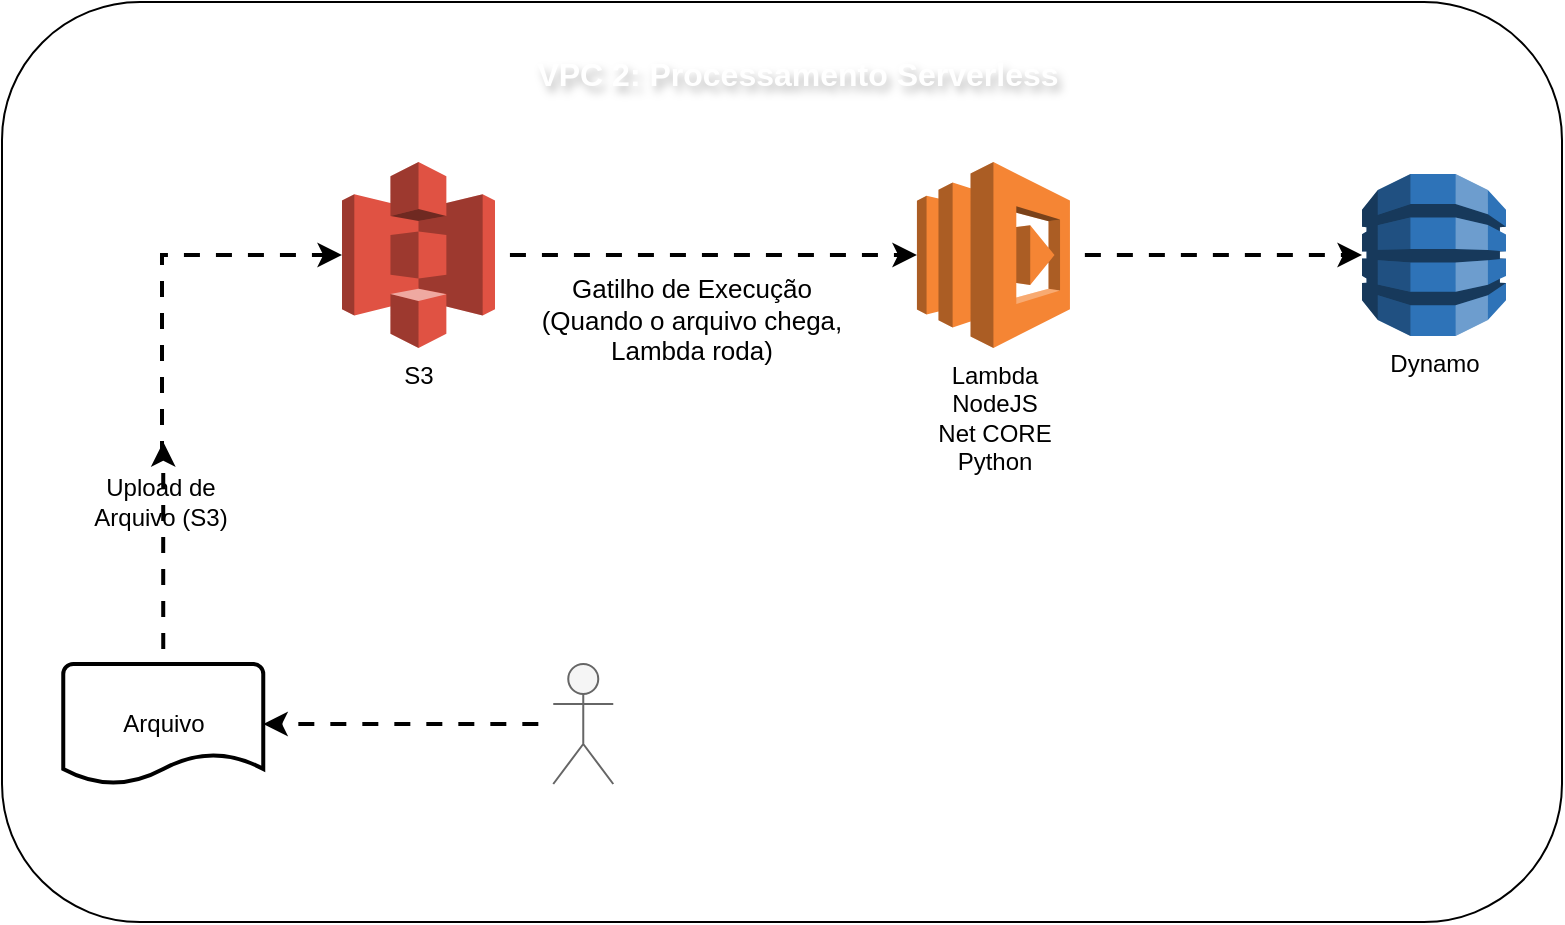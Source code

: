 <mxfile version="28.1.2">
  <diagram name="Página-1" id="yI0vYHvmzMjJBL3T_BDn">
    <mxGraphModel dx="1471" dy="863" grid="1" gridSize="10" guides="1" tooltips="1" connect="1" arrows="1" fold="1" page="1" pageScale="1" pageWidth="827" pageHeight="1169" math="0" shadow="0">
      <root>
        <mxCell id="0" />
        <mxCell id="1" parent="0" />
        <mxCell id="nGmSwzKZHvWV8GSCPyKS-1" value="" style="group" vertex="1" connectable="0" parent="1">
          <mxGeometry x="24" y="60" width="780" height="460" as="geometry" />
        </mxCell>
        <mxCell id="nGmSwzKZHvWV8GSCPyKS-2" value="" style="rounded=1;whiteSpace=wrap;html=1;" vertex="1" parent="nGmSwzKZHvWV8GSCPyKS-1">
          <mxGeometry width="780" height="460" as="geometry" />
        </mxCell>
        <mxCell id="nGmSwzKZHvWV8GSCPyKS-3" value="S3" style="outlineConnect=0;dashed=0;verticalLabelPosition=bottom;verticalAlign=top;align=center;html=1;shape=mxgraph.aws3.s3;fillColor=#E05243;gradientColor=none;" vertex="1" parent="nGmSwzKZHvWV8GSCPyKS-1">
          <mxGeometry x="170" y="80" width="76.5" height="93" as="geometry" />
        </mxCell>
        <mxCell id="nGmSwzKZHvWV8GSCPyKS-4" style="edgeStyle=orthogonalEdgeStyle;rounded=0;orthogonalLoop=1;jettySize=auto;html=1;exitX=1;exitY=0.5;exitDx=0;exitDy=0;exitPerimeter=0;flowAnimation=1;strokeWidth=2;" edge="1" parent="nGmSwzKZHvWV8GSCPyKS-1" source="nGmSwzKZHvWV8GSCPyKS-5" target="nGmSwzKZHvWV8GSCPyKS-13">
          <mxGeometry relative="1" as="geometry" />
        </mxCell>
        <mxCell id="nGmSwzKZHvWV8GSCPyKS-5" value="Lambda&lt;div&gt;NodeJS&lt;/div&gt;&lt;div&gt;Net CORE&lt;/div&gt;&lt;div&gt;Python&lt;/div&gt;" style="outlineConnect=0;dashed=0;verticalLabelPosition=bottom;verticalAlign=top;align=center;html=1;shape=mxgraph.aws3.lambda;fillColor=#F58534;gradientColor=none;" vertex="1" parent="nGmSwzKZHvWV8GSCPyKS-1">
          <mxGeometry x="457.47" y="80" width="76.5" height="93" as="geometry" />
        </mxCell>
        <mxCell id="nGmSwzKZHvWV8GSCPyKS-6" value="" style="endArrow=classic;html=1;rounded=0;flowAnimation=1;strokeWidth=2;exitX=1;exitY=0.5;exitDx=0;exitDy=0;exitPerimeter=0;entryX=0;entryY=0.5;entryDx=0;entryDy=0;entryPerimeter=0;" edge="1" parent="nGmSwzKZHvWV8GSCPyKS-1" source="nGmSwzKZHvWV8GSCPyKS-3" target="nGmSwzKZHvWV8GSCPyKS-5">
          <mxGeometry width="50" height="50" relative="1" as="geometry">
            <mxPoint x="303.5" y="125.91" as="sourcePoint" />
            <mxPoint x="413.5" y="125.91" as="targetPoint" />
          </mxGeometry>
        </mxCell>
        <mxCell id="nGmSwzKZHvWV8GSCPyKS-7" style="edgeStyle=orthogonalEdgeStyle;rounded=0;orthogonalLoop=1;jettySize=auto;html=1;flowAnimation=1;strokeWidth=2;" edge="1" parent="nGmSwzKZHvWV8GSCPyKS-1" source="nGmSwzKZHvWV8GSCPyKS-8" target="nGmSwzKZHvWV8GSCPyKS-10">
          <mxGeometry relative="1" as="geometry">
            <mxPoint x="267.63" y="351" as="sourcePoint" />
            <Array as="points" />
          </mxGeometry>
        </mxCell>
        <mxCell id="nGmSwzKZHvWV8GSCPyKS-8" value="&lt;span style=&quot;color: rgb(255, 255, 255); text-wrap-mode: wrap;&quot;&gt;Sistema de arquivos&lt;/span&gt;" style="shape=umlActor;verticalLabelPosition=bottom;verticalAlign=top;html=1;outlineConnect=0;fillColor=#f5f5f5;fontColor=#333333;strokeColor=#666666;" vertex="1" parent="nGmSwzKZHvWV8GSCPyKS-1">
          <mxGeometry x="275.63" y="331" width="30" height="60" as="geometry" />
        </mxCell>
        <mxCell id="nGmSwzKZHvWV8GSCPyKS-9" style="edgeStyle=orthogonalEdgeStyle;rounded=0;orthogonalLoop=1;jettySize=auto;html=1;exitX=0.5;exitY=0;exitDx=0;exitDy=0;exitPerimeter=0;flowAnimation=1;strokeWidth=2;entryX=0.5;entryY=1;entryDx=0;entryDy=0;" edge="1" parent="nGmSwzKZHvWV8GSCPyKS-1" source="nGmSwzKZHvWV8GSCPyKS-10">
          <mxGeometry relative="1" as="geometry">
            <mxPoint x="80.635" y="220" as="targetPoint" />
          </mxGeometry>
        </mxCell>
        <mxCell id="nGmSwzKZHvWV8GSCPyKS-10" value="Arquivo" style="strokeWidth=2;html=1;shape=mxgraph.flowchart.document2;whiteSpace=wrap;size=0.25;" vertex="1" parent="nGmSwzKZHvWV8GSCPyKS-1">
          <mxGeometry x="30.63" y="331" width="100" height="60" as="geometry" />
        </mxCell>
        <mxCell id="nGmSwzKZHvWV8GSCPyKS-11" value="Upload de Arquivo (S3)" style="text;html=1;align=center;verticalAlign=middle;whiteSpace=wrap;rounded=0;" vertex="1" parent="nGmSwzKZHvWV8GSCPyKS-1">
          <mxGeometry x="33.3" y="235" width="93.41" height="30" as="geometry" />
        </mxCell>
        <mxCell id="nGmSwzKZHvWV8GSCPyKS-12" style="edgeStyle=orthogonalEdgeStyle;rounded=0;orthogonalLoop=1;jettySize=auto;html=1;exitX=0.5;exitY=0;exitDx=0;exitDy=0;entryX=0;entryY=0.5;entryDx=0;entryDy=0;entryPerimeter=0;flowAnimation=1;strokeWidth=2;" edge="1" parent="nGmSwzKZHvWV8GSCPyKS-1" source="nGmSwzKZHvWV8GSCPyKS-11" target="nGmSwzKZHvWV8GSCPyKS-3">
          <mxGeometry relative="1" as="geometry" />
        </mxCell>
        <mxCell id="nGmSwzKZHvWV8GSCPyKS-13" value="Dynamo" style="outlineConnect=0;dashed=0;verticalLabelPosition=bottom;verticalAlign=top;align=center;html=1;shape=mxgraph.aws3.dynamo_db;fillColor=#2E73B8;gradientColor=none;" vertex="1" parent="nGmSwzKZHvWV8GSCPyKS-1">
          <mxGeometry x="680" y="86" width="72" height="81" as="geometry" />
        </mxCell>
        <mxCell id="nGmSwzKZHvWV8GSCPyKS-14" value="&lt;b&gt;VPC 2: Processamento Serverless&lt;/b&gt;" style="text;html=1;align=center;verticalAlign=middle;whiteSpace=wrap;rounded=0;labelBackgroundColor=none;textShadow=1;fontColor=#FFFFFF;fontSize=16;fontStyle=1;spacingTop=2;" vertex="1" parent="nGmSwzKZHvWV8GSCPyKS-1">
          <mxGeometry x="218" y="20" width="360" height="30" as="geometry" />
        </mxCell>
        <mxCell id="nGmSwzKZHvWV8GSCPyKS-15" value="&lt;span&gt;Gatilho de Execução&lt;/span&gt; (Quando o arquivo chega, Lambda roda)" style="text;whiteSpace=wrap;html=1;fontSize=13;fontStyle=0;align=center;" vertex="1" parent="nGmSwzKZHvWV8GSCPyKS-1">
          <mxGeometry x="260" y="129" width="170" height="66" as="geometry" />
        </mxCell>
        <mxCell id="nGmSwzKZHvWV8GSCPyKS-16" value="&lt;span style=&quot;forced-color-adjust: none; color: rgb(255, 255, 255); font-family: Helvetica; font-size: 12px; font-style: normal; font-variant-ligatures: normal; font-variant-caps: normal; letter-spacing: normal; orphans: 2; text-indent: 0px; text-transform: none; widows: 2; word-spacing: 0px; -webkit-text-stroke-width: 0px; white-space: nowrap; text-decoration-thickness: initial; text-decoration-style: initial; text-decoration-color: initial; box-shadow: none !important;&quot;&gt;Grava Metadados&lt;/span&gt;&lt;div style=&quot;&quot;&gt;&lt;span style=&quot;forced-color-adjust: none; color: rgb(255, 255, 255); font-family: Helvetica; font-size: 12px; font-style: normal; font-variant-ligatures: normal; font-variant-caps: normal; letter-spacing: normal; orphans: 2; text-indent: 0px; text-transform: none; widows: 2; word-spacing: 0px; -webkit-text-stroke-width: 0px; white-space: nowrap; text-decoration-thickness: initial; text-decoration-style: initial; text-decoration-color: initial; box-shadow: none !important;&quot;&gt;&amp;nbsp;Processados&lt;/span&gt;&lt;/div&gt;" style="text;html=1;verticalAlign=middle;whiteSpace=wrap;align=center;" vertex="1" parent="nGmSwzKZHvWV8GSCPyKS-1">
          <mxGeometry x="540" y="129" width="122.37" height="30" as="geometry" />
        </mxCell>
      </root>
    </mxGraphModel>
  </diagram>
</mxfile>
